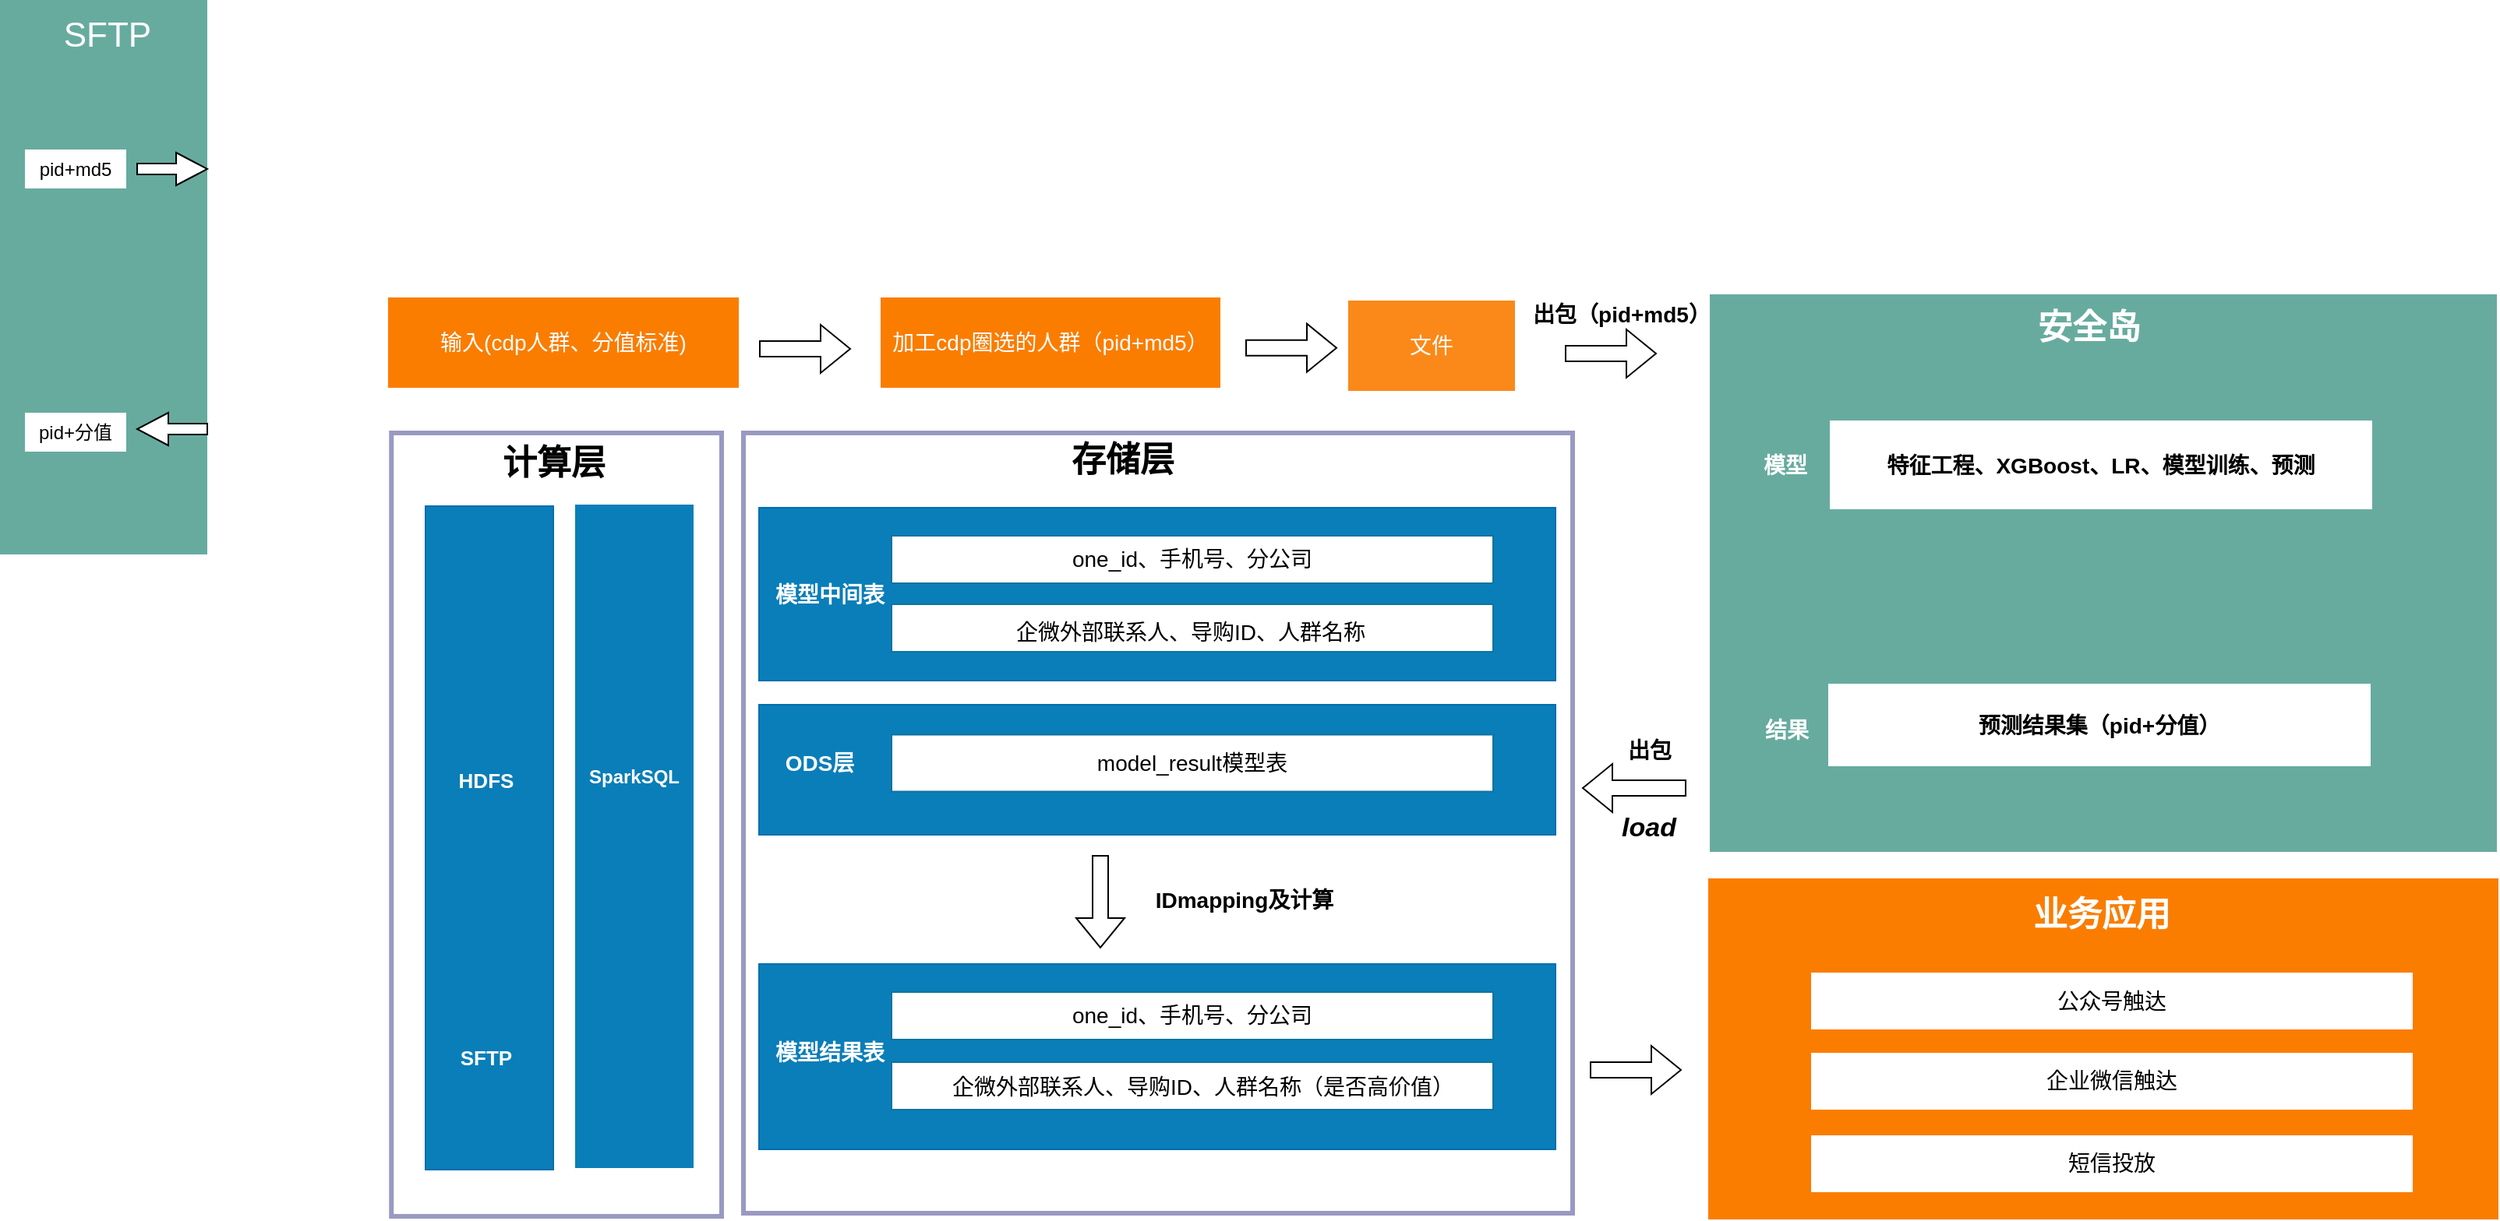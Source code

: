 <mxfile version="21.1.6" type="github">
  <diagram name="第 1 页" id="9FNGOSTYdFmzoKh4jky8">
    <mxGraphModel dx="4040" dy="1020" grid="0" gridSize="10" guides="1" tooltips="1" connect="1" arrows="1" fold="1" page="1" pageScale="1" pageWidth="1700" pageHeight="1100" math="0" shadow="0">
      <root>
        <mxCell id="0" />
        <mxCell id="1" parent="0" />
        <mxCell id="Abss3pmhYK2xFXCI5BWD-59" value="" style="rounded=0;whiteSpace=wrap;html=1;fillColor=none;strokeColor=#000066;opacity=40;strokeWidth=3;" parent="1" vertex="1">
          <mxGeometry x="163.13" y="354" width="211.87" height="503" as="geometry" />
        </mxCell>
        <mxCell id="Abss3pmhYK2xFXCI5BWD-102" value="" style="rounded=0;whiteSpace=wrap;html=1;fillColor=none;strokeColor=#000066;opacity=40;strokeWidth=3;" parent="1" vertex="1">
          <mxGeometry x="389" y="354" width="532" height="501" as="geometry" />
        </mxCell>
        <mxCell id="Abss3pmhYK2xFXCI5BWD-45" value="" style="rounded=0;whiteSpace=wrap;html=1;fillColor=#FA7D00;fontSize=14;fontStyle=1;strokeColor=none;" parent="1" vertex="1">
          <mxGeometry x="1008" y="640" width="507" height="219" as="geometry" />
        </mxCell>
        <mxCell id="Abss3pmhYK2xFXCI5BWD-65" value="" style="rounded=0;whiteSpace=wrap;html=1;fillColor=#67AB9F;strokeColor=none;strokeWidth=3;" parent="1" vertex="1">
          <mxGeometry x="1009" y="265" width="505" height="358" as="geometry" />
        </mxCell>
        <mxCell id="Abss3pmhYK2xFXCI5BWD-76" value="" style="rounded=0;whiteSpace=wrap;html=1;fillColor=#0a7eb8;strokeColor=#006EAF;fontColor=#0a7eb8;fontSize=14;" parent="1" vertex="1">
          <mxGeometry x="399" y="528.5" width="511" height="83.5" as="geometry" />
        </mxCell>
        <mxCell id="Abss3pmhYK2xFXCI5BWD-3" value="出包（pid+md5）" style="text;html=1;strokeColor=none;fillColor=none;align=center;verticalAlign=middle;whiteSpace=wrap;rounded=0;fontStyle=1;fontSize=14;" parent="1" vertex="1">
          <mxGeometry x="881" y="264" width="143" height="28" as="geometry" />
        </mxCell>
        <mxCell id="Abss3pmhYK2xFXCI5BWD-6" value="" style="shape=flexArrow;endArrow=classic;html=1;rounded=0;" parent="1" edge="1">
          <mxGeometry width="50" height="50" relative="1" as="geometry">
            <mxPoint x="994" y="582" as="sourcePoint" />
            <mxPoint x="927" y="582" as="targetPoint" />
          </mxGeometry>
        </mxCell>
        <mxCell id="Abss3pmhYK2xFXCI5BWD-7" value="出包" style="text;html=1;strokeColor=none;fillColor=none;align=center;verticalAlign=middle;whiteSpace=wrap;rounded=0;fontStyle=1;fontSize=14;" parent="1" vertex="1">
          <mxGeometry x="898.5" y="544" width="143" height="28" as="geometry" />
        </mxCell>
        <mxCell id="Abss3pmhYK2xFXCI5BWD-10" value="" style="rounded=0;whiteSpace=wrap;html=1;fontSize=15;fontColor=#ffffff;fillColor=#0a7eb8;labelBackgroundColor=#33FFFF;strokeColor=#006EAF;" parent="1" vertex="1">
          <mxGeometry x="185" y="401" width="82" height="426" as="geometry" />
        </mxCell>
        <mxCell id="Abss3pmhYK2xFXCI5BWD-11" value="&lt;font style=&quot;font-size: 12px;&quot;&gt;数据存储&lt;/font&gt;" style="text;html=1;strokeColor=none;fillColor=none;align=center;verticalAlign=middle;whiteSpace=wrap;rounded=0;fontSize=12;fontColor=#FFFFFF;" parent="1" vertex="1">
          <mxGeometry x="197.5" y="283" width="60" height="30" as="geometry" />
        </mxCell>
        <mxCell id="Abss3pmhYK2xFXCI5BWD-12" value="HDFS" style="text;html=1;strokeColor=none;fillColor=none;align=center;verticalAlign=middle;whiteSpace=wrap;rounded=0;labelBackgroundColor=none;fontSize=13;fontColor=#FFFFFF;fontStyle=1" parent="1" vertex="1">
          <mxGeometry x="194" y="562.25" width="60" height="30" as="geometry" />
        </mxCell>
        <mxCell id="Abss3pmhYK2xFXCI5BWD-13" value="&lt;span style=&quot;font-family: monospace; font-size: 0px; text-align: start; background-color: rgb(251, 251, 251);&quot;&gt;%3CmxGraphModel%3E%3Croot%3E%3CmxCell%20id%3D%220%22%2F%3E%3CmxCell%20id%3D%221%22%20parent%3D%220%22%2F%3E%3CmxCell%20id%3D%222%22%20value%3D%22%26lt%3Bfont%20color%3D%26quot%3B%23000000%26quot%3B%20style%3D%26quot%3Bfont-size%3A%2013px%3B%26quot%3B%26gt%3B%E6%95%B0%E6%8D%AE%E5%AD%98%E5%82%A8%26lt%3B%2Ffont%26gt%3B%22%20style%3D%22text%3Bhtml%3D1%3BstrokeColor%3Dnone%3BfillColor%3Dnone%3Balign%3Dcenter%3BverticalAlign%3Dmiddle%3BwhiteSpace%3Dwrap%3Brounded%3D0%3BfontSize%3D13%3BfontColor%3D%23FFFFFF%3B%22%20vertex%3D%221%22%20parent%3D%221%22%3E%3CmxGeometry%20x%3D%22235%22%20y%3D%22165%22%20width%3D%2260%22%20height%3D%2230%22%20as%3D%22geometry%22%2F%3E%3C%2FmxCell%3E%3C%2Froot%3E%3C%2FmxGraphModel%3E&lt;/span&gt;" style="rounded=0;whiteSpace=wrap;html=1;fontSize=15;fontColor=default;fillColor=#0A7EB8;labelBackgroundColor=#33FFFF;strokeColor=none;" parent="1" vertex="1">
          <mxGeometry x="281" y="400" width="76" height="426" as="geometry" />
        </mxCell>
        <mxCell id="Abss3pmhYK2xFXCI5BWD-14" value="&lt;font style=&quot;font-size: 12px;&quot;&gt;计算引擎&lt;/font&gt;" style="text;html=1;strokeColor=none;fillColor=none;align=center;verticalAlign=middle;whiteSpace=wrap;rounded=0;fontSize=12;fontColor=#FFFFFF;" parent="1" vertex="1">
          <mxGeometry x="294" y="285" width="60" height="30" as="geometry" />
        </mxCell>
        <mxCell id="Abss3pmhYK2xFXCI5BWD-15" value="SparkSQL" style="text;html=1;strokeColor=none;fillColor=none;align=center;verticalAlign=middle;whiteSpace=wrap;rounded=0;labelBackgroundColor=none;fontSize=12;fontColor=#FFFFFF;fontStyle=1" parent="1" vertex="1">
          <mxGeometry x="289" y="560" width="60" height="30" as="geometry" />
        </mxCell>
        <mxCell id="Abss3pmhYK2xFXCI5BWD-17" value="SFTP" style="text;html=1;strokeColor=none;fillColor=none;align=center;verticalAlign=middle;whiteSpace=wrap;rounded=0;labelBackgroundColor=none;fontSize=13;fontColor=#FFFFFF;fontStyle=1" parent="1" vertex="1">
          <mxGeometry x="194" y="739.5" width="60" height="30" as="geometry" />
        </mxCell>
        <mxCell id="Abss3pmhYK2xFXCI5BWD-18" value="&lt;font color=&quot;#ffffff&quot;&gt;加工cdp圈选的人群（pid+md5）&lt;/font&gt;" style="rounded=0;whiteSpace=wrap;html=1;fillColor=#FA7D00;strokeColor=none;fontColor=#000000;fontSize=14;" parent="1" vertex="1">
          <mxGeometry x="477" y="267" width="218" height="58" as="geometry" />
        </mxCell>
        <mxCell id="Abss3pmhYK2xFXCI5BWD-20" value="" style="shape=flexArrow;endArrow=classic;html=1;rounded=0;" parent="1" edge="1">
          <mxGeometry width="50" height="50" relative="1" as="geometry">
            <mxPoint x="711" y="299.33" as="sourcePoint" />
            <mxPoint x="770" y="299.33" as="targetPoint" />
          </mxGeometry>
        </mxCell>
        <mxCell id="Abss3pmhYK2xFXCI5BWD-22" value="load" style="text;html=1;strokeColor=none;fillColor=none;align=center;verticalAlign=middle;whiteSpace=wrap;rounded=0;fontStyle=3;fontSize=17;" parent="1" vertex="1">
          <mxGeometry x="940" y="593" width="60" height="30" as="geometry" />
        </mxCell>
        <mxCell id="Abss3pmhYK2xFXCI5BWD-31" value="&lt;font color=&quot;#ffffff&quot;&gt;ODS层&lt;/font&gt;" style="text;html=1;strokeColor=none;fillColor=none;align=center;verticalAlign=middle;whiteSpace=wrap;rounded=0;fontSize=14;fontStyle=1" parent="1" vertex="1">
          <mxGeometry x="408" y="551" width="60" height="30" as="geometry" />
        </mxCell>
        <mxCell id="Abss3pmhYK2xFXCI5BWD-32" value="model_result模型表" style="rounded=0;whiteSpace=wrap;html=1;fillColor=#FFFFFF;strokeColor=#10739e;fontSize=14;" parent="1" vertex="1">
          <mxGeometry x="484" y="547.75" width="386" height="36.5" as="geometry" />
        </mxCell>
        <mxCell id="Abss3pmhYK2xFXCI5BWD-37" value="" style="shape=flexArrow;endArrow=classic;html=1;rounded=0;" parent="1" edge="1">
          <mxGeometry width="50" height="50" relative="1" as="geometry">
            <mxPoint x="618" y="625" as="sourcePoint" />
            <mxPoint x="618" y="685" as="targetPoint" />
          </mxGeometry>
        </mxCell>
        <mxCell id="Abss3pmhYK2xFXCI5BWD-51" value="" style="rounded=0;whiteSpace=wrap;html=1;fillColor=#0a7eb8;strokeColor=#006EAF;fontColor=#ffffff;fontSize=14;" parent="1" vertex="1">
          <mxGeometry x="399" y="402" width="511" height="111" as="geometry" />
        </mxCell>
        <mxCell id="Abss3pmhYK2xFXCI5BWD-52" value="&lt;font color=&quot;#ffffff&quot;&gt;模型中间表&lt;/font&gt;" style="text;html=1;strokeColor=none;fillColor=none;align=center;verticalAlign=middle;whiteSpace=wrap;rounded=0;fontSize=14;fontStyle=1" parent="1" vertex="1">
          <mxGeometry x="395" y="443" width="98.5" height="30" as="geometry" />
        </mxCell>
        <mxCell id="Abss3pmhYK2xFXCI5BWD-64" value="&lt;b style=&quot;border-color: var(--border-color); color: rgb(0, 0, 0);&quot;&gt;特征工程、XGBoost、LR、模型训练、预测&lt;/b&gt;" style="rounded=0;whiteSpace=wrap;html=1;fillColor=#FFFFFF;strokeColor=none;fontColor=#ffffff;fontSize=14;" parent="1" vertex="1">
          <mxGeometry x="1086" y="346" width="348" height="57" as="geometry" />
        </mxCell>
        <mxCell id="Abss3pmhYK2xFXCI5BWD-74" value="one_id、手机号、分公司" style="rounded=0;whiteSpace=wrap;html=1;fillColor=#FFFFFF;strokeColor=#10739e;fontSize=14;" parent="1" vertex="1">
          <mxGeometry x="484" y="420" width="386" height="30.5" as="geometry" />
        </mxCell>
        <mxCell id="Abss3pmhYK2xFXCI5BWD-77" value="" style="rounded=0;whiteSpace=wrap;html=1;fillColor=#FFFFFF;strokeColor=#10739e;fontSize=14;" parent="1" vertex="1">
          <mxGeometry x="484" y="464" width="386" height="30.5" as="geometry" />
        </mxCell>
        <mxCell id="Abss3pmhYK2xFXCI5BWD-78" value="&lt;meta charset=&quot;utf-8&quot;&gt;&lt;span style=&quot;color: rgb(0, 0, 0); font-family: Helvetica; font-size: 14px; font-style: normal; font-variant-ligatures: normal; font-variant-caps: normal; font-weight: 400; letter-spacing: normal; orphans: 2; text-align: center; text-indent: 0px; text-transform: none; widows: 2; word-spacing: 0px; -webkit-text-stroke-width: 0px; background-color: rgb(255, 255, 255); text-decoration-thickness: initial; text-decoration-style: initial; text-decoration-color: initial; float: none; display: inline !important;&quot;&gt;企微外部联系人、导购ID、人群名称&lt;/span&gt;" style="text;whiteSpace=wrap;html=1;" parent="1" vertex="1">
          <mxGeometry x="562" y="467" width="302.88" height="39" as="geometry" />
        </mxCell>
        <mxCell id="Abss3pmhYK2xFXCI5BWD-81" value="&lt;font color=&quot;#ffffff&quot;&gt;输入(cdp人群、分值标准)&lt;/font&gt;" style="rounded=0;whiteSpace=wrap;html=1;fillColor=#FA7D00;strokeColor=none;fontColor=#000000;fontSize=14;" parent="1" vertex="1">
          <mxGeometry x="161" y="267" width="225" height="58" as="geometry" />
        </mxCell>
        <mxCell id="Abss3pmhYK2xFXCI5BWD-82" value="&lt;font color=&quot;#ffffff&quot;&gt;文件&lt;/font&gt;" style="rounded=0;whiteSpace=wrap;html=1;fillColor=#FA7D00;strokeColor=none;fontColor=#000000;fontSize=14;opacity=90;" parent="1" vertex="1">
          <mxGeometry x="777" y="269" width="107" height="58" as="geometry" />
        </mxCell>
        <mxCell id="Abss3pmhYK2xFXCI5BWD-84" value="" style="rounded=0;whiteSpace=wrap;html=1;fillColor=#0a7eb8;strokeColor=#006EAF;fontColor=#ffffff;fontSize=14;" parent="1" vertex="1">
          <mxGeometry x="399" y="695" width="511" height="119" as="geometry" />
        </mxCell>
        <mxCell id="Abss3pmhYK2xFXCI5BWD-85" value="&lt;font color=&quot;#ffffff&quot;&gt;模型结果表&lt;/font&gt;" style="text;html=1;strokeColor=none;fillColor=none;align=center;verticalAlign=middle;whiteSpace=wrap;rounded=0;fontSize=14;fontStyle=1" parent="1" vertex="1">
          <mxGeometry x="395" y="737" width="98.5" height="30" as="geometry" />
        </mxCell>
        <mxCell id="Abss3pmhYK2xFXCI5BWD-86" value="one_id、手机号、分公司" style="rounded=0;whiteSpace=wrap;html=1;fillColor=#FFFFFF;strokeColor=#10739e;fontSize=14;" parent="1" vertex="1">
          <mxGeometry x="484" y="713" width="386" height="30.5" as="geometry" />
        </mxCell>
        <mxCell id="Abss3pmhYK2xFXCI5BWD-87" value="" style="rounded=0;whiteSpace=wrap;html=1;fillColor=#FFFFFF;strokeColor=#10739e;fontSize=14;" parent="1" vertex="1">
          <mxGeometry x="484" y="758" width="386" height="30.5" as="geometry" />
        </mxCell>
        <mxCell id="Abss3pmhYK2xFXCI5BWD-88" value="&lt;span style=&quot;color: rgb(0, 0, 0); font-family: Helvetica; font-size: 14px; font-style: normal; font-variant-ligatures: normal; font-variant-caps: normal; font-weight: 400; letter-spacing: normal; orphans: 2; text-align: center; text-indent: 0px; text-transform: none; widows: 2; word-spacing: 0px; -webkit-text-stroke-width: 0px; background-color: rgb(255, 255, 255); text-decoration-thickness: initial; text-decoration-style: initial; text-decoration-color: initial; float: none; display: inline !important;&quot;&gt;企微外部联系人、导购ID、人群名称（是否高价值）&lt;/span&gt;" style="text;whiteSpace=wrap;html=1;" parent="1" vertex="1">
          <mxGeometry x="521" y="759" width="343.88" height="40" as="geometry" />
        </mxCell>
        <mxCell id="Abss3pmhYK2xFXCI5BWD-89" value="&lt;font color=&quot;#000000&quot;&gt;&lt;b&gt;预测结果集（pid+分值）&lt;/b&gt;&lt;/font&gt;" style="rounded=0;whiteSpace=wrap;html=1;fillColor=#FFFFFF;strokeColor=none;fontColor=#ffffff;fontSize=14;" parent="1" vertex="1">
          <mxGeometry x="1085" y="515" width="348" height="53" as="geometry" />
        </mxCell>
        <mxCell id="Abss3pmhYK2xFXCI5BWD-97" value="&lt;font color=&quot;#ffffff&quot;&gt;模型&lt;/font&gt;" style="text;html=1;strokeColor=none;fillColor=none;align=center;verticalAlign=middle;whiteSpace=wrap;rounded=0;fontSize=14;fontStyle=1" parent="1" vertex="1">
          <mxGeometry x="1008" y="359.5" width="98.5" height="30" as="geometry" />
        </mxCell>
        <mxCell id="Abss3pmhYK2xFXCI5BWD-98" value="&lt;font color=&quot;#ffffff&quot;&gt;结果&lt;/font&gt;" style="text;html=1;strokeColor=none;fillColor=none;align=center;verticalAlign=middle;whiteSpace=wrap;rounded=0;fontSize=14;fontStyle=1" parent="1" vertex="1">
          <mxGeometry x="1009" y="530" width="98.5" height="30" as="geometry" />
        </mxCell>
        <mxCell id="Abss3pmhYK2xFXCI5BWD-99" value="&lt;font color=&quot;#ffffff&quot; style=&quot;font-size: 22px;&quot;&gt;安全岛&lt;/font&gt;" style="text;html=1;strokeColor=none;fillColor=none;align=center;verticalAlign=middle;whiteSpace=wrap;rounded=0;fontSize=14;fontStyle=1;fontColor=#000000;" parent="1" vertex="1">
          <mxGeometry x="1203" y="272" width="98.5" height="30" as="geometry" />
        </mxCell>
        <mxCell id="Abss3pmhYK2xFXCI5BWD-100" value="" style="shape=flexArrow;endArrow=classic;html=1;rounded=0;" parent="1" edge="1">
          <mxGeometry width="50" height="50" relative="1" as="geometry">
            <mxPoint x="399" y="300.0" as="sourcePoint" />
            <mxPoint x="458" y="300.0" as="targetPoint" />
          </mxGeometry>
        </mxCell>
        <mxCell id="Abss3pmhYK2xFXCI5BWD-101" value="&lt;span style=&quot;font-size: 22px;&quot;&gt;计算层&lt;/span&gt;" style="text;html=1;strokeColor=none;fillColor=none;align=center;verticalAlign=middle;whiteSpace=wrap;rounded=0;fontSize=14;fontStyle=1;fontColor=#000000;" parent="1" vertex="1">
          <mxGeometry x="218" y="359" width="98.5" height="30" as="geometry" />
        </mxCell>
        <mxCell id="Abss3pmhYK2xFXCI5BWD-103" value="&lt;span style=&quot;font-size: 22px;&quot;&gt;存储层&lt;/span&gt;" style="text;html=1;strokeColor=none;fillColor=none;align=center;verticalAlign=middle;whiteSpace=wrap;rounded=0;fontSize=14;fontStyle=1;fontColor=#000000;" parent="1" vertex="1">
          <mxGeometry x="583" y="357" width="98.5" height="30" as="geometry" />
        </mxCell>
        <mxCell id="Abss3pmhYK2xFXCI5BWD-112" value="" style="shape=flexArrow;endArrow=classic;html=1;rounded=0;" parent="1" edge="1">
          <mxGeometry width="50" height="50" relative="1" as="geometry">
            <mxPoint x="916" y="303.0" as="sourcePoint" />
            <mxPoint x="975" y="303.0" as="targetPoint" />
          </mxGeometry>
        </mxCell>
        <mxCell id="Abss3pmhYK2xFXCI5BWD-115" value="&lt;font color=&quot;#ffffff&quot;&gt;&lt;span style=&quot;font-size: 22px;&quot;&gt;业务应用&lt;/span&gt;&lt;/font&gt;" style="text;html=1;strokeColor=none;fillColor=none;align=center;verticalAlign=middle;whiteSpace=wrap;rounded=0;fontSize=14;fontStyle=1;fontColor=#000000;" parent="1" vertex="1">
          <mxGeometry x="1211.25" y="649" width="98.5" height="30" as="geometry" />
        </mxCell>
        <mxCell id="Abss3pmhYK2xFXCI5BWD-119" value="IDmapping及计算" style="text;html=1;strokeColor=none;fillColor=none;align=center;verticalAlign=middle;whiteSpace=wrap;rounded=0;fontStyle=1;fontSize=14;" parent="1" vertex="1">
          <mxGeometry x="639" y="640" width="143" height="28" as="geometry" />
        </mxCell>
        <mxCell id="Abss3pmhYK2xFXCI5BWD-120" value="公众号触达" style="rounded=0;whiteSpace=wrap;html=1;fillColor=#FFFFFF;strokeColor=none;fontSize=14;" parent="1" vertex="1">
          <mxGeometry x="1074" y="700.5" width="386" height="36.5" as="geometry" />
        </mxCell>
        <mxCell id="Abss3pmhYK2xFXCI5BWD-123" value="企业微信触达" style="rounded=0;whiteSpace=wrap;html=1;fillColor=#FFFFFF;strokeColor=none;fontSize=14;" parent="1" vertex="1">
          <mxGeometry x="1074" y="752" width="386" height="36.5" as="geometry" />
        </mxCell>
        <mxCell id="Abss3pmhYK2xFXCI5BWD-124" value="短信投放" style="rounded=0;whiteSpace=wrap;html=1;fillColor=#FFFFFF;strokeColor=none;fontSize=14;" parent="1" vertex="1">
          <mxGeometry x="1074" y="805" width="386" height="36.5" as="geometry" />
        </mxCell>
        <mxCell id="Abss3pmhYK2xFXCI5BWD-127" value="" style="shape=flexArrow;endArrow=classic;html=1;rounded=0;" parent="1" edge="1">
          <mxGeometry width="50" height="50" relative="1" as="geometry">
            <mxPoint x="932" y="763" as="sourcePoint" />
            <mxPoint x="991" y="763" as="targetPoint" />
          </mxGeometry>
        </mxCell>
        <mxCell id="NpMp4tJ2tUd7VKymGmzm-1" value="" style="rounded=0;whiteSpace=wrap;html=1;fillColor=#67AB9F;fontColor=#FFFFFF;strokeColor=none;" parent="1" vertex="1">
          <mxGeometry x="-88" y="76" width="133" height="356" as="geometry" />
        </mxCell>
        <mxCell id="NpMp4tJ2tUd7VKymGmzm-2" value="SFTP" style="text;html=1;strokeColor=none;fillColor=none;align=center;verticalAlign=middle;whiteSpace=wrap;rounded=0;fontColor=#FFFFFF;fontSize=22;" parent="1" vertex="1">
          <mxGeometry x="-49" y="84" width="60" height="30" as="geometry" />
        </mxCell>
        <mxCell id="NpMp4tJ2tUd7VKymGmzm-3" value="pid+md5" style="text;html=1;strokeColor=none;fillColor=none;align=center;verticalAlign=middle;whiteSpace=wrap;rounded=0;fontColor=#FFFFFF;" parent="1" vertex="1">
          <mxGeometry x="1136" y="178" width="60" height="30" as="geometry" />
        </mxCell>
        <mxCell id="NpMp4tJ2tUd7VKymGmzm-4" value="pid+md5" style="rounded=0;whiteSpace=wrap;html=1;fillColor=#FFFFFF;strokeColor=none;" parent="1" vertex="1">
          <mxGeometry x="-72" y="172" width="65" height="25" as="geometry" />
        </mxCell>
        <mxCell id="NpMp4tJ2tUd7VKymGmzm-6" value="pid+分值" style="rounded=0;whiteSpace=wrap;html=1;strokeColor=none;" parent="1" vertex="1">
          <mxGeometry x="-72" y="341" width="65" height="25" as="geometry" />
        </mxCell>
        <mxCell id="NpMp4tJ2tUd7VKymGmzm-7" value="" style="shape=flexArrow;endArrow=classic;html=1;rounded=0;width=6.25;endSize=5.188;entryX=0.932;entryY=0.306;entryDx=0;entryDy=0;entryPerimeter=0;strokeColor=#FFFFFF;" parent="1" edge="1">
          <mxGeometry width="50" height="50" relative="1" as="geometry">
            <mxPoint x="1193" y="178" as="sourcePoint" />
            <mxPoint x="1227" y="178" as="targetPoint" />
          </mxGeometry>
        </mxCell>
        <mxCell id="NpMp4tJ2tUd7VKymGmzm-14" value="" style="html=1;shadow=0;dashed=0;align=center;verticalAlign=middle;shape=mxgraph.arrows2.arrow;dy=0.67;dx=20;notch=0;" parent="1" vertex="1">
          <mxGeometry y="174" width="45" height="21" as="geometry" />
        </mxCell>
        <mxCell id="NpMp4tJ2tUd7VKymGmzm-15" value="" style="html=1;shadow=0;dashed=0;align=center;verticalAlign=middle;shape=mxgraph.arrows2.arrow;dy=0.67;dx=20;notch=0;rotation=-180;" parent="1" vertex="1">
          <mxGeometry y="341" width="45" height="21" as="geometry" />
        </mxCell>
      </root>
    </mxGraphModel>
  </diagram>
</mxfile>
